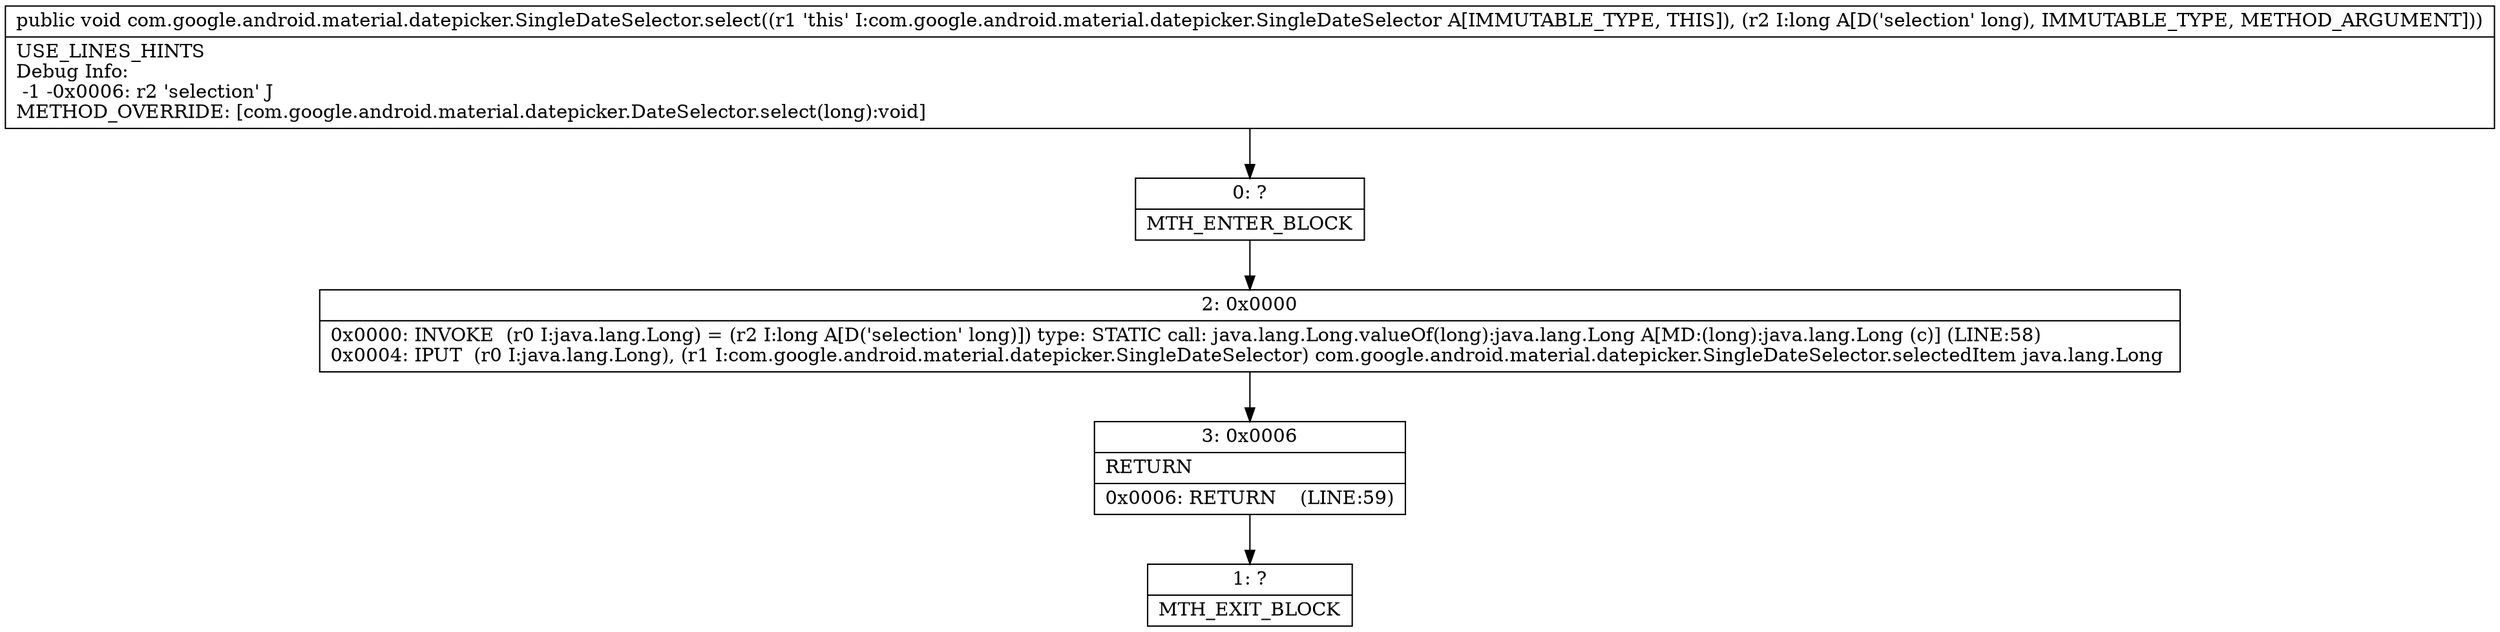 digraph "CFG forcom.google.android.material.datepicker.SingleDateSelector.select(J)V" {
Node_0 [shape=record,label="{0\:\ ?|MTH_ENTER_BLOCK\l}"];
Node_2 [shape=record,label="{2\:\ 0x0000|0x0000: INVOKE  (r0 I:java.lang.Long) = (r2 I:long A[D('selection' long)]) type: STATIC call: java.lang.Long.valueOf(long):java.lang.Long A[MD:(long):java.lang.Long (c)] (LINE:58)\l0x0004: IPUT  (r0 I:java.lang.Long), (r1 I:com.google.android.material.datepicker.SingleDateSelector) com.google.android.material.datepicker.SingleDateSelector.selectedItem java.lang.Long \l}"];
Node_3 [shape=record,label="{3\:\ 0x0006|RETURN\l|0x0006: RETURN    (LINE:59)\l}"];
Node_1 [shape=record,label="{1\:\ ?|MTH_EXIT_BLOCK\l}"];
MethodNode[shape=record,label="{public void com.google.android.material.datepicker.SingleDateSelector.select((r1 'this' I:com.google.android.material.datepicker.SingleDateSelector A[IMMUTABLE_TYPE, THIS]), (r2 I:long A[D('selection' long), IMMUTABLE_TYPE, METHOD_ARGUMENT]))  | USE_LINES_HINTS\lDebug Info:\l  \-1 \-0x0006: r2 'selection' J\lMETHOD_OVERRIDE: [com.google.android.material.datepicker.DateSelector.select(long):void]\l}"];
MethodNode -> Node_0;Node_0 -> Node_2;
Node_2 -> Node_3;
Node_3 -> Node_1;
}

